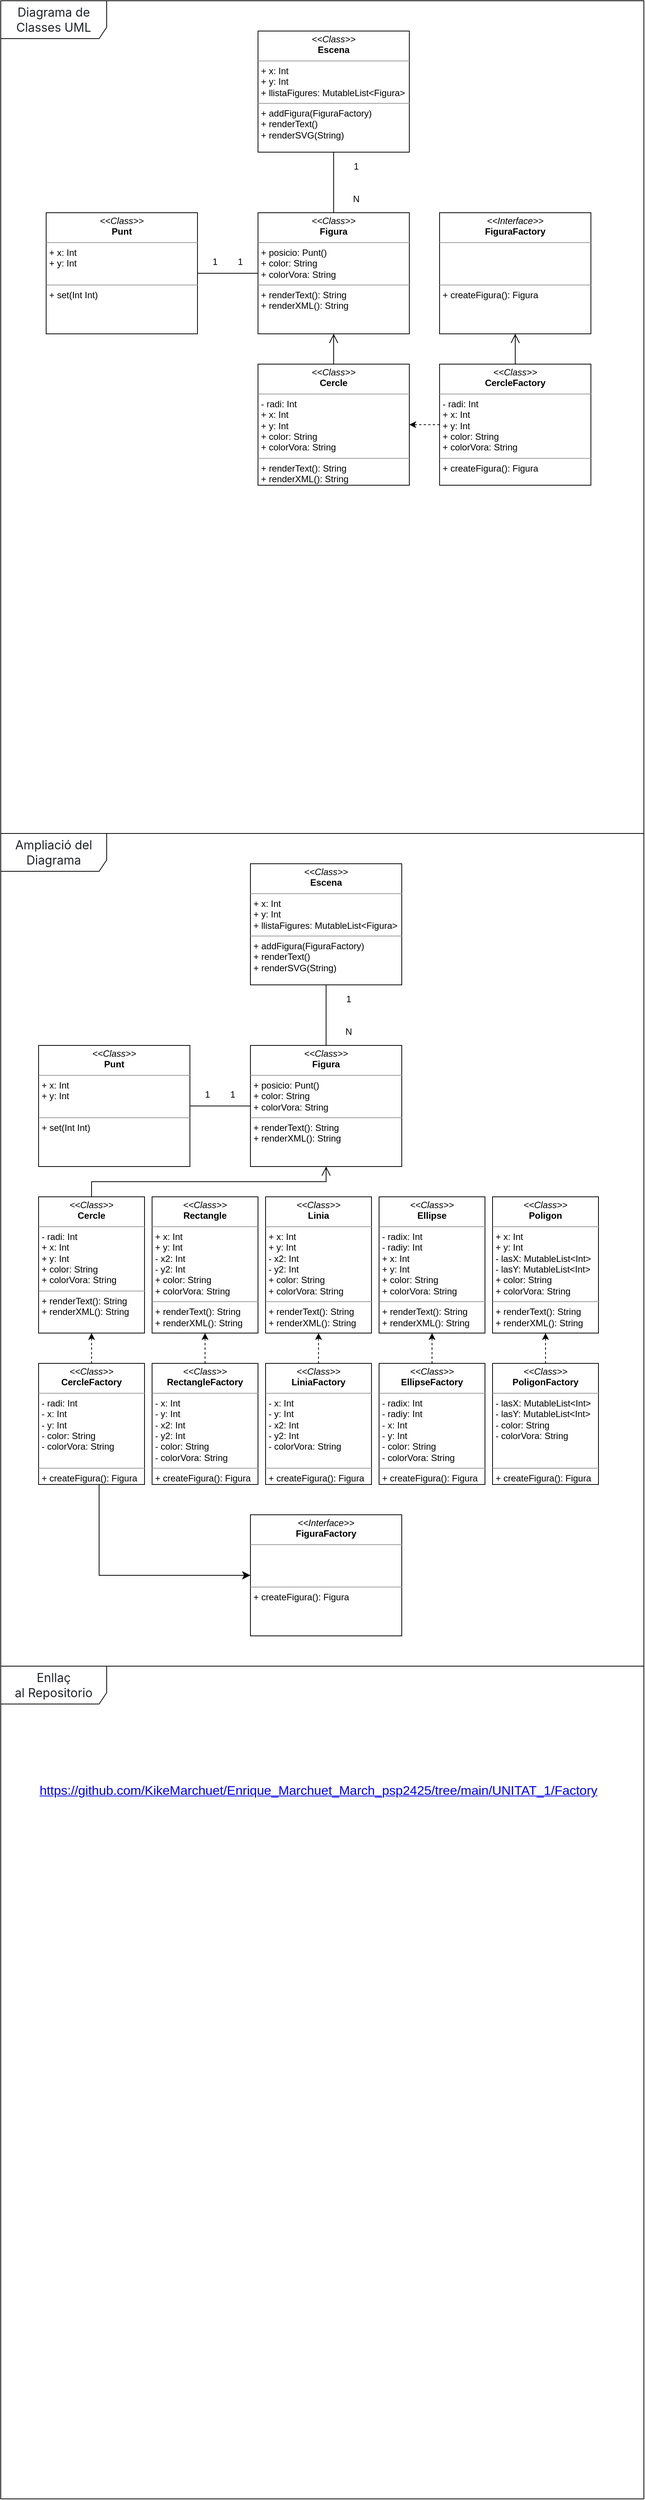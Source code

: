 <mxfile version="24.7.17">
  <diagram name="Page-1" id="c4acf3e9-155e-7222-9cf6-157b1a14988f">
    <mxGraphModel dx="909" dy="616" grid="1" gridSize="10" guides="0" tooltips="1" connect="1" arrows="1" fold="1" page="1" pageScale="1" pageWidth="850" pageHeight="1100" background="none" math="0" shadow="0">
      <root>
        <mxCell id="0" />
        <mxCell id="1" parent="0" />
        <mxCell id="17acba5748e5396b-1" value="&lt;span style=&quot;font-size: 16px; box-sizing: border-box; caret-color: rgb(33, 37, 41); color: rgb(33, 37, 41); font-family: -apple-system, BlinkMacSystemFont, &amp;quot;Segoe UI&amp;quot;, Roboto, &amp;quot;Helvetica Neue&amp;quot;, Arial, &amp;quot;Noto Sans&amp;quot;, &amp;quot;Liberation Sans&amp;quot;, sans-serif, &amp;quot;Apple Color Emoji&amp;quot;, &amp;quot;Segoe UI Emoji&amp;quot;, &amp;quot;Segoe UI Symbol&amp;quot;, &amp;quot;Noto Color Emoji&amp;quot;; text-align: left;&quot; id=&quot;yui_3_18_1_1_1728143311629_353&quot;&gt;Diagrama de Classes UML&lt;/span&gt;" style="shape=umlFrame;whiteSpace=wrap;html=1;rounded=0;shadow=0;comic=0;labelBackgroundColor=none;strokeWidth=1;fontFamily=Verdana;fontSize=10;align=center;width=140;height=50;" parent="1" vertex="1">
          <mxGeometry width="850" height="1100" as="geometry" />
        </mxCell>
        <mxCell id="5d2195bd80daf111-12" value="&lt;p style=&quot;margin:0px;margin-top:4px;text-align:center;&quot;&gt;&lt;i&gt;&amp;lt;&amp;lt;Class&amp;gt;&amp;gt;&lt;/i&gt;&lt;br&gt;&lt;b&gt;CercleFactory&lt;/b&gt;&lt;/p&gt;&lt;hr size=&quot;1&quot;&gt;&lt;p style=&quot;margin:0px;margin-left:4px;&quot;&gt;- radi: Int&lt;br&gt;+ x: Int&lt;/p&gt;&lt;p style=&quot;margin:0px;margin-left:4px;&quot;&gt;+ y: Int&lt;/p&gt;&lt;p style=&quot;margin:0px;margin-left:4px;&quot;&gt;+ color: String&lt;/p&gt;&lt;p style=&quot;margin:0px;margin-left:4px;&quot;&gt;+ colorVora: String&lt;/p&gt;&lt;hr size=&quot;1&quot;&gt;&lt;p style=&quot;margin:0px;margin-left:4px;&quot;&gt;+ createFigura(): Figura&lt;br&gt;&lt;br&gt;&lt;/p&gt;" style="verticalAlign=top;align=left;overflow=fill;fontSize=12;fontFamily=Helvetica;html=1;rounded=0;shadow=0;comic=0;labelBackgroundColor=none;strokeWidth=1" parent="1" vertex="1">
          <mxGeometry x="580" y="480" width="200" height="160" as="geometry" />
        </mxCell>
        <mxCell id="5d2195bd80daf111-20" value="&lt;p style=&quot;margin:0px;margin-top:4px;text-align:center;&quot;&gt;&lt;i&gt;&amp;lt;&amp;lt;Interface&amp;gt;&amp;gt;&lt;/i&gt;&lt;br&gt;&lt;b&gt;FiguraFactory&lt;/b&gt;&lt;/p&gt;&lt;hr size=&quot;1&quot;&gt;&lt;p style=&quot;margin:0px;margin-left:4px;&quot;&gt;&lt;br&gt;&lt;/p&gt;&lt;p style=&quot;margin:0px;margin-left:4px;&quot;&gt;&lt;br&gt;&lt;/p&gt;&lt;p style=&quot;margin:0px;margin-left:4px;&quot;&gt;&lt;br&gt;&lt;/p&gt;&lt;hr size=&quot;1&quot;&gt;&lt;p style=&quot;margin:0px;margin-left:4px;&quot;&gt;+ createFigura(): Figura&lt;br&gt;&lt;/p&gt;" style="verticalAlign=top;align=left;overflow=fill;fontSize=12;fontFamily=Helvetica;html=1;rounded=0;shadow=0;comic=0;labelBackgroundColor=none;strokeWidth=1" parent="1" vertex="1">
          <mxGeometry x="580" y="280" width="200" height="160" as="geometry" />
        </mxCell>
        <mxCell id="bLPB9Oaj4z80NYOB8CVM-1" value="&lt;p style=&quot;margin:0px;margin-top:4px;text-align:center;&quot;&gt;&lt;i&gt;&amp;lt;&amp;lt;Class&amp;gt;&amp;gt;&lt;/i&gt;&lt;br&gt;&lt;b&gt;Cercle&lt;/b&gt;&lt;/p&gt;&lt;hr size=&quot;1&quot;&gt;&lt;p style=&quot;margin:0px;margin-left:4px;&quot;&gt;- radi: Int&lt;br&gt;+ x: Int&lt;/p&gt;&lt;p style=&quot;margin:0px;margin-left:4px;&quot;&gt;+ y: Int&lt;/p&gt;&lt;p style=&quot;margin:0px;margin-left:4px;&quot;&gt;+ color: String&lt;/p&gt;&lt;p style=&quot;margin:0px;margin-left:4px;&quot;&gt;+ colorVora: String&lt;/p&gt;&lt;hr size=&quot;1&quot;&gt;&lt;p style=&quot;margin:0px;margin-left:4px;&quot;&gt;+ renderText(): String&lt;/p&gt;&lt;p style=&quot;margin:0px;margin-left:4px;&quot;&gt;+ renderXML(): String&lt;br&gt;&lt;br&gt;&lt;/p&gt;" style="verticalAlign=top;align=left;overflow=fill;fontSize=12;fontFamily=Helvetica;html=1;rounded=0;shadow=0;comic=0;labelBackgroundColor=none;strokeWidth=1" parent="1" vertex="1">
          <mxGeometry x="340" y="480" width="200" height="160" as="geometry" />
        </mxCell>
        <mxCell id="bLPB9Oaj4z80NYOB8CVM-2" value="&lt;p style=&quot;margin:0px;margin-top:4px;text-align:center;&quot;&gt;&lt;i&gt;&amp;lt;&amp;lt;Class&amp;gt;&amp;gt;&lt;/i&gt;&lt;br&gt;&lt;b&gt;Figura&lt;/b&gt;&lt;/p&gt;&lt;hr size=&quot;1&quot;&gt;&lt;p style=&quot;margin: 0px 0px 0px 4px;&quot;&gt;+ posicio: Punt()&lt;br&gt;&lt;/p&gt;&lt;p style=&quot;margin: 0px 0px 0px 4px;&quot;&gt;+ color: String&lt;/p&gt;&lt;p style=&quot;margin: 0px 0px 0px 4px;&quot;&gt;+ colorVora: String&lt;/p&gt;&lt;hr size=&quot;1&quot;&gt;&lt;p style=&quot;margin:0px;margin-left:4px;&quot;&gt;+ renderText(): String&lt;br&gt;&lt;/p&gt;&lt;p style=&quot;margin:0px;margin-left:4px;&quot;&gt;+ renderXML(): String&lt;/p&gt;" style="verticalAlign=top;align=left;overflow=fill;fontSize=12;fontFamily=Helvetica;html=1;rounded=0;shadow=0;comic=0;labelBackgroundColor=none;strokeWidth=1" parent="1" vertex="1">
          <mxGeometry x="340" y="280" width="200" height="160" as="geometry" />
        </mxCell>
        <mxCell id="bLPB9Oaj4z80NYOB8CVM-5" value="" style="edgeStyle=orthogonalEdgeStyle;rounded=0;html=1;labelBackgroundColor=none;startFill=0;endArrow=open;endFill=0;endSize=10;fontFamily=Verdana;fontSize=10;entryX=0.5;entryY=1;entryDx=0;entryDy=0;exitX=0.5;exitY=0;exitDx=0;exitDy=0;" parent="1" source="bLPB9Oaj4z80NYOB8CVM-1" target="bLPB9Oaj4z80NYOB8CVM-2" edge="1">
          <mxGeometry width="50" height="50" relative="1" as="geometry">
            <mxPoint x="240" y="240" as="sourcePoint" />
            <mxPoint x="290" y="190" as="targetPoint" />
          </mxGeometry>
        </mxCell>
        <mxCell id="bLPB9Oaj4z80NYOB8CVM-8" value="&lt;p style=&quot;margin:0px;margin-top:4px;text-align:center;&quot;&gt;&lt;i&gt;&amp;lt;&amp;lt;Class&amp;gt;&amp;gt;&lt;/i&gt;&lt;br&gt;&lt;b&gt;Escena&lt;/b&gt;&lt;/p&gt;&lt;hr size=&quot;1&quot;&gt;&lt;p style=&quot;margin: 0px 0px 0px 4px;&quot;&gt;+ x: Int&lt;br&gt;&lt;/p&gt;&lt;p style=&quot;margin: 0px 0px 0px 4px;&quot;&gt;+ y: Int&lt;/p&gt;&lt;p style=&quot;margin: 0px 0px 0px 4px;&quot;&gt;+ llistaFigures: MutableList&amp;lt;Figura&amp;gt;&lt;/p&gt;&lt;hr size=&quot;1&quot;&gt;&lt;p style=&quot;margin:0px;margin-left:4px;&quot;&gt;+ addFigura(FiguraFactory)&lt;br&gt;&lt;/p&gt;&lt;p style=&quot;margin:0px;margin-left:4px;&quot;&gt;+ renderText()&lt;/p&gt;&lt;p style=&quot;margin:0px;margin-left:4px;&quot;&gt;+ renderSVG(String)&lt;/p&gt;" style="verticalAlign=top;align=left;overflow=fill;fontSize=12;fontFamily=Helvetica;html=1;rounded=0;shadow=0;comic=0;labelBackgroundColor=none;strokeWidth=1" parent="1" vertex="1">
          <mxGeometry x="340" y="40" width="200" height="160" as="geometry" />
        </mxCell>
        <mxCell id="bLPB9Oaj4z80NYOB8CVM-9" value="" style="edgeStyle=orthogonalEdgeStyle;rounded=0;html=1;labelBackgroundColor=none;startFill=0;endArrow=open;endFill=0;endSize=10;fontFamily=Verdana;fontSize=10;entryX=0.5;entryY=1;entryDx=0;entryDy=0;exitX=0.5;exitY=0;exitDx=0;exitDy=0;" parent="1" source="5d2195bd80daf111-12" target="5d2195bd80daf111-20" edge="1">
          <mxGeometry width="50" height="50" relative="1" as="geometry">
            <mxPoint x="450" y="450" as="sourcePoint" />
            <mxPoint x="450" y="490" as="targetPoint" />
          </mxGeometry>
        </mxCell>
        <mxCell id="bLPB9Oaj4z80NYOB8CVM-10" value="&lt;p style=&quot;margin:0px;margin-top:4px;text-align:center;&quot;&gt;&lt;i&gt;&amp;lt;&amp;lt;Class&amp;gt;&amp;gt;&lt;/i&gt;&lt;br&gt;&lt;b&gt;Punt&lt;/b&gt;&lt;/p&gt;&lt;hr size=&quot;1&quot;&gt;&lt;p style=&quot;margin: 0px 0px 0px 4px;&quot;&gt;+ x: Int&lt;br&gt;&lt;/p&gt;&lt;p style=&quot;margin: 0px 0px 0px 4px;&quot;&gt;+ y: Int&lt;/p&gt;&lt;p style=&quot;margin: 0px 0px 0px 4px;&quot;&gt;&lt;br&gt;&lt;/p&gt;&lt;hr size=&quot;1&quot;&gt;&lt;p style=&quot;margin:0px;margin-left:4px;&quot;&gt;+ set(Int Int)&lt;br&gt;&lt;/p&gt;" style="verticalAlign=top;align=left;overflow=fill;fontSize=12;fontFamily=Helvetica;html=1;rounded=0;shadow=0;comic=0;labelBackgroundColor=none;strokeWidth=1" parent="1" vertex="1">
          <mxGeometry x="60" y="280" width="200" height="160" as="geometry" />
        </mxCell>
        <mxCell id="bLPB9Oaj4z80NYOB8CVM-13" value="" style="endArrow=none;html=1;rounded=0;entryX=0.5;entryY=0;entryDx=0;entryDy=0;exitX=0.5;exitY=1;exitDx=0;exitDy=0;" parent="1" source="bLPB9Oaj4z80NYOB8CVM-8" target="bLPB9Oaj4z80NYOB8CVM-2" edge="1">
          <mxGeometry width="50" height="50" relative="1" as="geometry">
            <mxPoint x="410" y="710" as="sourcePoint" />
            <mxPoint x="460" y="660" as="targetPoint" />
          </mxGeometry>
        </mxCell>
        <mxCell id="bLPB9Oaj4z80NYOB8CVM-14" value="" style="endArrow=none;html=1;rounded=0;entryX=0;entryY=0.5;entryDx=0;entryDy=0;exitX=1;exitY=0.5;exitDx=0;exitDy=0;" parent="1" source="bLPB9Oaj4z80NYOB8CVM-10" target="bLPB9Oaj4z80NYOB8CVM-2" edge="1">
          <mxGeometry width="50" height="50" relative="1" as="geometry">
            <mxPoint x="310" y="250" as="sourcePoint" />
            <mxPoint x="350" y="330" as="targetPoint" />
          </mxGeometry>
        </mxCell>
        <mxCell id="bLPB9Oaj4z80NYOB8CVM-15" value="" style="endArrow=classic;html=1;rounded=0;entryX=1;entryY=0.5;entryDx=0;entryDy=0;exitX=0;exitY=0.5;exitDx=0;exitDy=0;dashed=1;" parent="1" source="5d2195bd80daf111-12" target="bLPB9Oaj4z80NYOB8CVM-1" edge="1">
          <mxGeometry width="50" height="50" relative="1" as="geometry">
            <mxPoint x="510" y="580" as="sourcePoint" />
            <mxPoint x="560" y="530" as="targetPoint" />
          </mxGeometry>
        </mxCell>
        <mxCell id="bLPB9Oaj4z80NYOB8CVM-16" value="1 &amp;nbsp; &amp;nbsp; &amp;nbsp; &amp;nbsp;1" style="text;html=1;align=center;verticalAlign=middle;whiteSpace=wrap;rounded=0;" parent="1" vertex="1">
          <mxGeometry x="270" y="330" width="60" height="30" as="geometry" />
        </mxCell>
        <mxCell id="bLPB9Oaj4z80NYOB8CVM-17" value="1&lt;div&gt;&lt;br&gt;&lt;/div&gt;&lt;div&gt;&lt;br&gt;&lt;/div&gt;&lt;div&gt;N&lt;/div&gt;" style="text;html=1;align=center;verticalAlign=middle;whiteSpace=wrap;rounded=0;" parent="1" vertex="1">
          <mxGeometry x="440" y="225" width="60" height="30" as="geometry" />
        </mxCell>
        <mxCell id="bLPB9Oaj4z80NYOB8CVM-18" value="&lt;span style=&quot;caret-color: rgb(33, 37, 41); color: rgb(33, 37, 41); font-family: -apple-system, BlinkMacSystemFont, &amp;quot;Segoe UI&amp;quot;, Roboto, &amp;quot;Helvetica Neue&amp;quot;, Arial, &amp;quot;Noto Sans&amp;quot;, &amp;quot;Liberation Sans&amp;quot;, sans-serif, &amp;quot;Apple Color Emoji&amp;quot;, &amp;quot;Segoe UI Emoji&amp;quot;, &amp;quot;Segoe UI Symbol&amp;quot;, &amp;quot;Noto Color Emoji&amp;quot;; font-size: 16px; text-align: left;&quot;&gt;Ampliació del Diagrama&lt;/span&gt;" style="shape=umlFrame;whiteSpace=wrap;html=1;rounded=0;shadow=0;comic=0;labelBackgroundColor=none;strokeWidth=1;fontFamily=Verdana;fontSize=10;align=center;width=140;height=50;" parent="1" vertex="1">
          <mxGeometry y="1100" width="850" height="1100" as="geometry" />
        </mxCell>
        <mxCell id="bLPB9Oaj4z80NYOB8CVM-32" value="&lt;p style=&quot;margin:0px;margin-top:4px;text-align:center;&quot;&gt;&lt;i&gt;&amp;lt;&amp;lt;Class&amp;gt;&amp;gt;&lt;/i&gt;&lt;br&gt;&lt;b&gt;CercleFactory&lt;/b&gt;&lt;/p&gt;&lt;hr size=&quot;1&quot;&gt;&lt;p style=&quot;margin:0px;margin-left:4px;&quot;&gt;- radi: Int&lt;br&gt;- x: Int&lt;/p&gt;&lt;p style=&quot;margin:0px;margin-left:4px;&quot;&gt;- y: Int&lt;/p&gt;&lt;p style=&quot;margin:0px;margin-left:4px;&quot;&gt;- color: String&lt;/p&gt;&lt;p style=&quot;margin:0px;margin-left:4px;&quot;&gt;- colorVora: String&lt;/p&gt;&lt;p style=&quot;margin:0px;margin-left:4px;&quot;&gt;&lt;br&gt;&lt;/p&gt;&lt;hr size=&quot;1&quot;&gt;&lt;p style=&quot;margin:0px;margin-left:4px;&quot;&gt;+ createFigura(): Figura&lt;br&gt;&lt;br&gt;&lt;/p&gt;" style="verticalAlign=top;align=left;overflow=fill;fontSize=12;fontFamily=Helvetica;html=1;rounded=0;shadow=0;comic=0;labelBackgroundColor=none;strokeWidth=1" parent="1" vertex="1">
          <mxGeometry x="50" y="1800" width="140" height="160" as="geometry" />
        </mxCell>
        <mxCell id="bLPB9Oaj4z80NYOB8CVM-33" value="&lt;p style=&quot;margin:0px;margin-top:4px;text-align:center;&quot;&gt;&lt;i&gt;&amp;lt;&amp;lt;Interface&amp;gt;&amp;gt;&lt;/i&gt;&lt;br&gt;&lt;b&gt;FiguraFactory&lt;/b&gt;&lt;/p&gt;&lt;hr size=&quot;1&quot;&gt;&lt;p style=&quot;margin:0px;margin-left:4px;&quot;&gt;&lt;br&gt;&lt;/p&gt;&lt;p style=&quot;margin:0px;margin-left:4px;&quot;&gt;&lt;br&gt;&lt;/p&gt;&lt;p style=&quot;margin:0px;margin-left:4px;&quot;&gt;&lt;br&gt;&lt;/p&gt;&lt;hr size=&quot;1&quot;&gt;&lt;p style=&quot;margin:0px;margin-left:4px;&quot;&gt;+ createFigura(): Figura&lt;br&gt;&lt;/p&gt;" style="verticalAlign=top;align=left;overflow=fill;fontSize=12;fontFamily=Helvetica;html=1;rounded=0;shadow=0;comic=0;labelBackgroundColor=none;strokeWidth=1" parent="1" vertex="1">
          <mxGeometry x="330" y="2000" width="200" height="160" as="geometry" />
        </mxCell>
        <mxCell id="bLPB9Oaj4z80NYOB8CVM-34" value="&lt;p style=&quot;margin:0px;margin-top:4px;text-align:center;&quot;&gt;&lt;i&gt;&amp;lt;&amp;lt;Class&amp;gt;&amp;gt;&lt;/i&gt;&lt;br&gt;&lt;b&gt;Cercle&lt;/b&gt;&lt;/p&gt;&lt;hr size=&quot;1&quot;&gt;&lt;p style=&quot;margin:0px;margin-left:4px;&quot;&gt;- radi: Int&lt;br&gt;+ x: Int&lt;/p&gt;&lt;p style=&quot;margin:0px;margin-left:4px;&quot;&gt;+ y: Int&lt;/p&gt;&lt;p style=&quot;margin:0px;margin-left:4px;&quot;&gt;+ color: String&lt;/p&gt;&lt;p style=&quot;margin:0px;margin-left:4px;&quot;&gt;+ colorVora: String&lt;/p&gt;&lt;hr size=&quot;1&quot;&gt;&lt;p style=&quot;margin:0px;margin-left:4px;&quot;&gt;+ renderText(): String&lt;/p&gt;&lt;p style=&quot;margin:0px;margin-left:4px;&quot;&gt;+ renderXML(): String&lt;br&gt;&lt;br&gt;&lt;/p&gt;" style="verticalAlign=top;align=left;overflow=fill;fontSize=12;fontFamily=Helvetica;html=1;rounded=0;shadow=0;comic=0;labelBackgroundColor=none;strokeWidth=1" parent="1" vertex="1">
          <mxGeometry x="50" y="1580" width="140" height="180" as="geometry" />
        </mxCell>
        <mxCell id="bLPB9Oaj4z80NYOB8CVM-35" value="&lt;p style=&quot;margin:0px;margin-top:4px;text-align:center;&quot;&gt;&lt;i&gt;&amp;lt;&amp;lt;Class&amp;gt;&amp;gt;&lt;/i&gt;&lt;br&gt;&lt;b&gt;Figura&lt;/b&gt;&lt;/p&gt;&lt;hr size=&quot;1&quot;&gt;&lt;p style=&quot;margin: 0px 0px 0px 4px;&quot;&gt;+ posicio: Punt()&lt;br&gt;&lt;/p&gt;&lt;p style=&quot;margin: 0px 0px 0px 4px;&quot;&gt;+ color: String&lt;/p&gt;&lt;p style=&quot;margin: 0px 0px 0px 4px;&quot;&gt;+ colorVora: String&lt;/p&gt;&lt;hr size=&quot;1&quot;&gt;&lt;p style=&quot;margin:0px;margin-left:4px;&quot;&gt;+ renderText(): String&lt;br&gt;&lt;/p&gt;&lt;p style=&quot;margin:0px;margin-left:4px;&quot;&gt;+ renderXML(): String&lt;/p&gt;" style="verticalAlign=top;align=left;overflow=fill;fontSize=12;fontFamily=Helvetica;html=1;rounded=0;shadow=0;comic=0;labelBackgroundColor=none;strokeWidth=1" parent="1" vertex="1">
          <mxGeometry x="330" y="1380" width="200" height="160" as="geometry" />
        </mxCell>
        <mxCell id="bLPB9Oaj4z80NYOB8CVM-36" value="" style="edgeStyle=orthogonalEdgeStyle;rounded=0;html=1;labelBackgroundColor=none;startFill=0;endArrow=open;endFill=0;endSize=10;fontFamily=Verdana;fontSize=10;entryX=0.5;entryY=1;entryDx=0;entryDy=0;exitX=0.5;exitY=0;exitDx=0;exitDy=0;" parent="1" source="bLPB9Oaj4z80NYOB8CVM-34" target="bLPB9Oaj4z80NYOB8CVM-35" edge="1">
          <mxGeometry width="50" height="50" relative="1" as="geometry">
            <mxPoint x="230" y="1340" as="sourcePoint" />
            <mxPoint x="280" y="1290" as="targetPoint" />
          </mxGeometry>
        </mxCell>
        <mxCell id="bLPB9Oaj4z80NYOB8CVM-37" value="&lt;p style=&quot;margin:0px;margin-top:4px;text-align:center;&quot;&gt;&lt;i&gt;&amp;lt;&amp;lt;Class&amp;gt;&amp;gt;&lt;/i&gt;&lt;br&gt;&lt;b&gt;Escena&lt;/b&gt;&lt;/p&gt;&lt;hr size=&quot;1&quot;&gt;&lt;p style=&quot;margin: 0px 0px 0px 4px;&quot;&gt;+ x: Int&lt;br&gt;&lt;/p&gt;&lt;p style=&quot;margin: 0px 0px 0px 4px;&quot;&gt;+ y: Int&lt;/p&gt;&lt;p style=&quot;margin: 0px 0px 0px 4px;&quot;&gt;+ llistaFigures: MutableList&amp;lt;Figura&amp;gt;&lt;/p&gt;&lt;hr size=&quot;1&quot;&gt;&lt;p style=&quot;margin:0px;margin-left:4px;&quot;&gt;+ addFigura(FiguraFactory)&lt;br&gt;&lt;/p&gt;&lt;p style=&quot;margin:0px;margin-left:4px;&quot;&gt;+ renderText()&lt;/p&gt;&lt;p style=&quot;margin:0px;margin-left:4px;&quot;&gt;+ renderSVG(String)&lt;/p&gt;" style="verticalAlign=top;align=left;overflow=fill;fontSize=12;fontFamily=Helvetica;html=1;rounded=0;shadow=0;comic=0;labelBackgroundColor=none;strokeWidth=1" parent="1" vertex="1">
          <mxGeometry x="330" y="1140" width="200" height="160" as="geometry" />
        </mxCell>
        <mxCell id="bLPB9Oaj4z80NYOB8CVM-39" value="&lt;p style=&quot;margin:0px;margin-top:4px;text-align:center;&quot;&gt;&lt;i&gt;&amp;lt;&amp;lt;Class&amp;gt;&amp;gt;&lt;/i&gt;&lt;br&gt;&lt;b&gt;Punt&lt;/b&gt;&lt;/p&gt;&lt;hr size=&quot;1&quot;&gt;&lt;p style=&quot;margin: 0px 0px 0px 4px;&quot;&gt;+ x: Int&lt;br&gt;&lt;/p&gt;&lt;p style=&quot;margin: 0px 0px 0px 4px;&quot;&gt;+ y: Int&lt;/p&gt;&lt;p style=&quot;margin: 0px 0px 0px 4px;&quot;&gt;&lt;br&gt;&lt;/p&gt;&lt;hr size=&quot;1&quot;&gt;&lt;p style=&quot;margin:0px;margin-left:4px;&quot;&gt;+ set(Int Int)&lt;br&gt;&lt;/p&gt;" style="verticalAlign=top;align=left;overflow=fill;fontSize=12;fontFamily=Helvetica;html=1;rounded=0;shadow=0;comic=0;labelBackgroundColor=none;strokeWidth=1" parent="1" vertex="1">
          <mxGeometry x="50" y="1380" width="200" height="160" as="geometry" />
        </mxCell>
        <mxCell id="bLPB9Oaj4z80NYOB8CVM-40" value="" style="endArrow=none;html=1;rounded=0;entryX=0.5;entryY=0;entryDx=0;entryDy=0;exitX=0.5;exitY=1;exitDx=0;exitDy=0;" parent="1" source="bLPB9Oaj4z80NYOB8CVM-37" target="bLPB9Oaj4z80NYOB8CVM-35" edge="1">
          <mxGeometry width="50" height="50" relative="1" as="geometry">
            <mxPoint x="400" y="1810" as="sourcePoint" />
            <mxPoint x="450" y="1760" as="targetPoint" />
          </mxGeometry>
        </mxCell>
        <mxCell id="bLPB9Oaj4z80NYOB8CVM-41" value="" style="endArrow=none;html=1;rounded=0;entryX=0;entryY=0.5;entryDx=0;entryDy=0;exitX=1;exitY=0.5;exitDx=0;exitDy=0;" parent="1" source="bLPB9Oaj4z80NYOB8CVM-39" target="bLPB9Oaj4z80NYOB8CVM-35" edge="1">
          <mxGeometry width="50" height="50" relative="1" as="geometry">
            <mxPoint x="300" y="1350" as="sourcePoint" />
            <mxPoint x="340" y="1430" as="targetPoint" />
          </mxGeometry>
        </mxCell>
        <mxCell id="bLPB9Oaj4z80NYOB8CVM-42" value="" style="endArrow=classic;html=1;rounded=0;entryX=0.5;entryY=1;entryDx=0;entryDy=0;exitX=0.5;exitY=0;exitDx=0;exitDy=0;dashed=1;" parent="1" source="bLPB9Oaj4z80NYOB8CVM-32" target="bLPB9Oaj4z80NYOB8CVM-34" edge="1">
          <mxGeometry width="50" height="50" relative="1" as="geometry">
            <mxPoint x="500" y="1680" as="sourcePoint" />
            <mxPoint x="550" y="1630" as="targetPoint" />
          </mxGeometry>
        </mxCell>
        <mxCell id="bLPB9Oaj4z80NYOB8CVM-43" value="1 &amp;nbsp; &amp;nbsp; &amp;nbsp; &amp;nbsp;1" style="text;html=1;align=center;verticalAlign=middle;whiteSpace=wrap;rounded=0;" parent="1" vertex="1">
          <mxGeometry x="260" y="1430" width="60" height="30" as="geometry" />
        </mxCell>
        <mxCell id="bLPB9Oaj4z80NYOB8CVM-44" value="1&lt;div&gt;&lt;br&gt;&lt;/div&gt;&lt;div&gt;&lt;br&gt;&lt;/div&gt;&lt;div&gt;N&lt;/div&gt;" style="text;html=1;align=center;verticalAlign=middle;whiteSpace=wrap;rounded=0;" parent="1" vertex="1">
          <mxGeometry x="430" y="1325" width="60" height="30" as="geometry" />
        </mxCell>
        <mxCell id="bLPB9Oaj4z80NYOB8CVM-47" value="&lt;p style=&quot;margin:0px;margin-top:4px;text-align:center;&quot;&gt;&lt;i&gt;&amp;lt;&amp;lt;Class&amp;gt;&amp;gt;&lt;/i&gt;&lt;br&gt;&lt;b&gt;Rectangle&lt;/b&gt;&lt;/p&gt;&lt;hr size=&quot;1&quot;&gt;&lt;p style=&quot;margin:0px;margin-left:4px;&quot;&gt;+ x: Int&lt;/p&gt;&lt;p style=&quot;margin:0px;margin-left:4px;&quot;&gt;+ y: Int&lt;/p&gt;&lt;p style=&quot;margin:0px;margin-left:4px;&quot;&gt;- x2: Int&lt;/p&gt;&lt;p style=&quot;margin:0px;margin-left:4px;&quot;&gt;- y2: Int&lt;/p&gt;&lt;p style=&quot;margin:0px;margin-left:4px;&quot;&gt;+ color: String&lt;/p&gt;&lt;p style=&quot;margin:0px;margin-left:4px;&quot;&gt;+ colorVora: String&lt;/p&gt;&lt;hr size=&quot;1&quot;&gt;&lt;p style=&quot;margin:0px;margin-left:4px;&quot;&gt;+ renderText(): String&lt;/p&gt;&lt;p style=&quot;margin:0px;margin-left:4px;&quot;&gt;+ renderXML(): String&lt;br&gt;&lt;br&gt;&lt;/p&gt;" style="verticalAlign=top;align=left;overflow=fill;fontSize=12;fontFamily=Helvetica;html=1;rounded=0;shadow=0;comic=0;labelBackgroundColor=none;strokeWidth=1" parent="1" vertex="1">
          <mxGeometry x="200" y="1580" width="140" height="180" as="geometry" />
        </mxCell>
        <mxCell id="bLPB9Oaj4z80NYOB8CVM-48" value="&lt;p style=&quot;margin:0px;margin-top:4px;text-align:center;&quot;&gt;&lt;i&gt;&amp;lt;&amp;lt;Class&amp;gt;&amp;gt;&lt;/i&gt;&lt;br&gt;&lt;b&gt;Linia&lt;/b&gt;&lt;/p&gt;&lt;hr size=&quot;1&quot;&gt;&lt;p style=&quot;margin:0px;margin-left:4px;&quot;&gt;+ x: Int&lt;/p&gt;&lt;p style=&quot;margin:0px;margin-left:4px;&quot;&gt;+ y: Int&lt;/p&gt;&lt;p style=&quot;margin:0px;margin-left:4px;&quot;&gt;- x2: Int&lt;/p&gt;&lt;p style=&quot;margin:0px;margin-left:4px;&quot;&gt;- y2: Int&lt;/p&gt;&lt;p style=&quot;margin:0px;margin-left:4px;&quot;&gt;+ color: String&lt;/p&gt;&lt;p style=&quot;margin:0px;margin-left:4px;&quot;&gt;+ colorVora: String&lt;/p&gt;&lt;hr size=&quot;1&quot;&gt;&lt;p style=&quot;margin:0px;margin-left:4px;&quot;&gt;+ renderText(): String&lt;/p&gt;&lt;p style=&quot;margin:0px;margin-left:4px;&quot;&gt;+ renderXML(): String&lt;br&gt;&lt;br&gt;&lt;/p&gt;" style="verticalAlign=top;align=left;overflow=fill;fontSize=12;fontFamily=Helvetica;html=1;rounded=0;shadow=0;comic=0;labelBackgroundColor=none;strokeWidth=1" parent="1" vertex="1">
          <mxGeometry x="350" y="1580" width="140" height="180" as="geometry" />
        </mxCell>
        <mxCell id="bLPB9Oaj4z80NYOB8CVM-49" value="&lt;p style=&quot;margin:0px;margin-top:4px;text-align:center;&quot;&gt;&lt;i&gt;&amp;lt;&amp;lt;Class&amp;gt;&amp;gt;&lt;/i&gt;&lt;br&gt;&lt;b&gt;Ellipse&lt;/b&gt;&lt;/p&gt;&lt;hr size=&quot;1&quot;&gt;&lt;p style=&quot;margin:0px;margin-left:4px;&quot;&gt;- radix: Int&lt;/p&gt;&lt;p style=&quot;margin:0px;margin-left:4px;&quot;&gt;- radiy: Int&lt;br&gt;+ x: Int&lt;/p&gt;&lt;p style=&quot;margin:0px;margin-left:4px;&quot;&gt;+ y: Int&lt;/p&gt;&lt;p style=&quot;margin:0px;margin-left:4px;&quot;&gt;+ color: String&lt;/p&gt;&lt;p style=&quot;margin:0px;margin-left:4px;&quot;&gt;+ colorVora: String&lt;/p&gt;&lt;hr size=&quot;1&quot;&gt;&lt;p style=&quot;margin:0px;margin-left:4px;&quot;&gt;+ renderText(): String&lt;/p&gt;&lt;p style=&quot;margin:0px;margin-left:4px;&quot;&gt;+ renderXML(): String&lt;br&gt;&lt;br&gt;&lt;/p&gt;" style="verticalAlign=top;align=left;overflow=fill;fontSize=12;fontFamily=Helvetica;html=1;rounded=0;shadow=0;comic=0;labelBackgroundColor=none;strokeWidth=1" parent="1" vertex="1">
          <mxGeometry x="500" y="1580" width="140" height="180" as="geometry" />
        </mxCell>
        <mxCell id="bLPB9Oaj4z80NYOB8CVM-51" value="&lt;p style=&quot;margin:0px;margin-top:4px;text-align:center;&quot;&gt;&lt;i&gt;&amp;lt;&amp;lt;Class&amp;gt;&amp;gt;&lt;/i&gt;&lt;br&gt;&lt;b&gt;RectangleFactory&lt;/b&gt;&lt;/p&gt;&lt;hr size=&quot;1&quot;&gt;&lt;p style=&quot;margin:0px;margin-left:4px;&quot;&gt;- x: Int&lt;/p&gt;&lt;p style=&quot;margin:0px;margin-left:4px;&quot;&gt;- y: Int&lt;/p&gt;&lt;p style=&quot;margin:0px;margin-left:4px;&quot;&gt;- x2: Int&lt;/p&gt;&lt;p style=&quot;margin:0px;margin-left:4px;&quot;&gt;- y2: Int&lt;/p&gt;&lt;p style=&quot;margin:0px;margin-left:4px;&quot;&gt;- color: String&lt;/p&gt;&lt;p style=&quot;margin:0px;margin-left:4px;&quot;&gt;- colorVora: String&lt;/p&gt;&lt;hr size=&quot;1&quot;&gt;&lt;p style=&quot;margin:0px;margin-left:4px;&quot;&gt;+ createFigura(): Figura&lt;br&gt;&lt;br&gt;&lt;/p&gt;" style="verticalAlign=top;align=left;overflow=fill;fontSize=12;fontFamily=Helvetica;html=1;rounded=0;shadow=0;comic=0;labelBackgroundColor=none;strokeWidth=1" parent="1" vertex="1">
          <mxGeometry x="200" y="1800" width="140" height="160" as="geometry" />
        </mxCell>
        <mxCell id="bLPB9Oaj4z80NYOB8CVM-52" value="" style="endArrow=classic;html=1;rounded=0;entryX=0.5;entryY=1;entryDx=0;entryDy=0;exitX=0.5;exitY=0;exitDx=0;exitDy=0;dashed=1;" parent="1" source="bLPB9Oaj4z80NYOB8CVM-51" target="bLPB9Oaj4z80NYOB8CVM-47" edge="1">
          <mxGeometry width="50" height="50" relative="1" as="geometry">
            <mxPoint x="700" y="1680" as="sourcePoint" />
            <mxPoint x="330" y="1740" as="targetPoint" />
          </mxGeometry>
        </mxCell>
        <mxCell id="bLPB9Oaj4z80NYOB8CVM-53" value="&lt;p style=&quot;margin:0px;margin-top:4px;text-align:center;&quot;&gt;&lt;i&gt;&amp;lt;&amp;lt;Class&amp;gt;&amp;gt;&lt;/i&gt;&lt;br&gt;&lt;b&gt;LiniaFactory&lt;/b&gt;&lt;/p&gt;&lt;hr size=&quot;1&quot;&gt;&lt;p style=&quot;margin:0px;margin-left:4px;&quot;&gt;- x: Int&lt;/p&gt;&lt;p style=&quot;margin:0px;margin-left:4px;&quot;&gt;- y: Int&lt;/p&gt;&lt;p style=&quot;margin:0px;margin-left:4px;&quot;&gt;- x2: Int&lt;/p&gt;&lt;p style=&quot;margin:0px;margin-left:4px;&quot;&gt;- y2: Int&lt;/p&gt;&lt;p style=&quot;margin:0px;margin-left:4px;&quot;&gt;- colorVora: String&lt;/p&gt;&lt;p style=&quot;margin:0px;margin-left:4px;&quot;&gt;&lt;br&gt;&lt;/p&gt;&lt;hr size=&quot;1&quot;&gt;&lt;p style=&quot;margin:0px;margin-left:4px;&quot;&gt;+ createFigura(): Figura&lt;br&gt;&lt;br&gt;&lt;/p&gt;" style="verticalAlign=top;align=left;overflow=fill;fontSize=12;fontFamily=Helvetica;html=1;rounded=0;shadow=0;comic=0;labelBackgroundColor=none;strokeWidth=1" parent="1" vertex="1">
          <mxGeometry x="350" y="1800" width="140" height="160" as="geometry" />
        </mxCell>
        <mxCell id="bLPB9Oaj4z80NYOB8CVM-54" value="" style="endArrow=classic;html=1;rounded=0;entryX=0.5;entryY=1;entryDx=0;entryDy=0;exitX=0.5;exitY=0;exitDx=0;exitDy=0;dashed=1;" parent="1" source="bLPB9Oaj4z80NYOB8CVM-53" target="bLPB9Oaj4z80NYOB8CVM-48" edge="1">
          <mxGeometry width="50" height="50" relative="1" as="geometry">
            <mxPoint x="900" y="1680" as="sourcePoint" />
            <mxPoint x="530" y="1740" as="targetPoint" />
          </mxGeometry>
        </mxCell>
        <mxCell id="bLPB9Oaj4z80NYOB8CVM-55" value="&lt;p style=&quot;margin:0px;margin-top:4px;text-align:center;&quot;&gt;&lt;i&gt;&amp;lt;&amp;lt;Class&amp;gt;&amp;gt;&lt;/i&gt;&lt;br&gt;&lt;b&gt;EllipseFactory&lt;/b&gt;&lt;/p&gt;&lt;hr size=&quot;1&quot;&gt;&lt;p style=&quot;margin:0px;margin-left:4px;&quot;&gt;- radix: Int&lt;/p&gt;&lt;p style=&quot;margin:0px;margin-left:4px;&quot;&gt;- radiy: Int&lt;br&gt;- x: Int&lt;/p&gt;&lt;p style=&quot;margin:0px;margin-left:4px;&quot;&gt;- y: Int&lt;/p&gt;&lt;p style=&quot;margin:0px;margin-left:4px;&quot;&gt;- color: String&lt;/p&gt;&lt;p style=&quot;margin:0px;margin-left:4px;&quot;&gt;- colorVora: String&lt;/p&gt;&lt;hr size=&quot;1&quot;&gt;&lt;p style=&quot;margin:0px;margin-left:4px;&quot;&gt;+ createFigura(): Figura&lt;br&gt;&lt;br&gt;&lt;/p&gt;" style="verticalAlign=top;align=left;overflow=fill;fontSize=12;fontFamily=Helvetica;html=1;rounded=0;shadow=0;comic=0;labelBackgroundColor=none;strokeWidth=1" parent="1" vertex="1">
          <mxGeometry x="500" y="1800" width="140" height="160" as="geometry" />
        </mxCell>
        <mxCell id="bLPB9Oaj4z80NYOB8CVM-56" value="" style="endArrow=classic;html=1;rounded=0;entryX=0.5;entryY=1;entryDx=0;entryDy=0;exitX=0.5;exitY=0;exitDx=0;exitDy=0;dashed=1;" parent="1" source="bLPB9Oaj4z80NYOB8CVM-55" target="bLPB9Oaj4z80NYOB8CVM-49" edge="1">
          <mxGeometry width="50" height="50" relative="1" as="geometry">
            <mxPoint x="1100" y="1680" as="sourcePoint" />
            <mxPoint x="730" y="1740" as="targetPoint" />
          </mxGeometry>
        </mxCell>
        <mxCell id="bLPB9Oaj4z80NYOB8CVM-60" value="" style="edgeStyle=elbowEdgeStyle;elbow=horizontal;endArrow=classic;html=1;curved=0;rounded=0;endSize=8;startSize=8;exitX=0.5;exitY=1;exitDx=0;exitDy=0;entryX=0;entryY=0.5;entryDx=0;entryDy=0;" parent="1" source="bLPB9Oaj4z80NYOB8CVM-32" target="bLPB9Oaj4z80NYOB8CVM-33" edge="1">
          <mxGeometry width="50" height="50" relative="1" as="geometry">
            <mxPoint x="370" y="1760" as="sourcePoint" />
            <mxPoint x="420" y="1710" as="targetPoint" />
            <Array as="points">
              <mxPoint x="130" y="2020" />
            </Array>
          </mxGeometry>
        </mxCell>
        <mxCell id="bLPB9Oaj4z80NYOB8CVM-62" value="&lt;p style=&quot;margin:0px;margin-top:4px;text-align:center;&quot;&gt;&lt;i&gt;&amp;lt;&amp;lt;Class&amp;gt;&amp;gt;&lt;/i&gt;&lt;br&gt;&lt;b&gt;Poligon&lt;/b&gt;&lt;/p&gt;&lt;hr size=&quot;1&quot;&gt;&lt;p style=&quot;margin:0px;margin-left:4px;&quot;&gt;+ x: Int&lt;/p&gt;&lt;p style=&quot;margin:0px;margin-left:4px;&quot;&gt;+ y: Int&lt;/p&gt;&lt;p style=&quot;margin:0px;margin-left:4px;&quot;&gt;- lasX: MutableList&amp;lt;Int&amp;gt;&lt;/p&gt;&lt;p style=&quot;margin:0px;margin-left:4px;&quot;&gt;- lasY: MutableList&amp;lt;Int&amp;gt;&lt;/p&gt;&lt;p style=&quot;margin:0px;margin-left:4px;&quot;&gt;+ color: String&lt;/p&gt;&lt;p style=&quot;margin:0px;margin-left:4px;&quot;&gt;+ colorVora: String&lt;/p&gt;&lt;hr size=&quot;1&quot;&gt;&lt;p style=&quot;margin:0px;margin-left:4px;&quot;&gt;+ renderText(): String&lt;/p&gt;&lt;p style=&quot;margin:0px;margin-left:4px;&quot;&gt;+ renderXML(): String&lt;br&gt;&lt;br&gt;&lt;/p&gt;" style="verticalAlign=top;align=left;overflow=fill;fontSize=12;fontFamily=Helvetica;html=1;rounded=0;shadow=0;comic=0;labelBackgroundColor=none;strokeWidth=1" parent="1" vertex="1">
          <mxGeometry x="650" y="1580" width="140" height="180" as="geometry" />
        </mxCell>
        <mxCell id="bLPB9Oaj4z80NYOB8CVM-63" value="&lt;p style=&quot;margin:0px;margin-top:4px;text-align:center;&quot;&gt;&lt;i&gt;&amp;lt;&amp;lt;Class&amp;gt;&amp;gt;&lt;/i&gt;&lt;br&gt;&lt;b&gt;PoligonFactory&lt;/b&gt;&lt;/p&gt;&lt;hr size=&quot;1&quot;&gt;&lt;p style=&quot;margin:0px;margin-left:4px;&quot;&gt;- lasX: MutableList&amp;lt;Int&amp;gt;&lt;/p&gt;&lt;p style=&quot;margin:0px;margin-left:4px;&quot;&gt;- lasY: MutableList&amp;lt;Int&amp;gt;&lt;/p&gt;&lt;p style=&quot;margin:0px;margin-left:4px;&quot;&gt;- color: String&lt;/p&gt;&lt;p style=&quot;margin:0px;margin-left:4px;&quot;&gt;- colorVora: String&lt;/p&gt;&lt;p style=&quot;margin:0px;margin-left:4px;&quot;&gt;&lt;br&gt;&lt;/p&gt;&lt;p style=&quot;margin:0px;margin-left:4px;&quot;&gt;&lt;br&gt;&lt;/p&gt;&lt;hr size=&quot;1&quot;&gt;&lt;p style=&quot;margin:0px;margin-left:4px;&quot;&gt;+ createFigura(): Figura&lt;br&gt;&lt;br&gt;&lt;/p&gt;" style="verticalAlign=top;align=left;overflow=fill;fontSize=12;fontFamily=Helvetica;html=1;rounded=0;shadow=0;comic=0;labelBackgroundColor=none;strokeWidth=1" parent="1" vertex="1">
          <mxGeometry x="650" y="1800" width="140" height="160" as="geometry" />
        </mxCell>
        <mxCell id="bLPB9Oaj4z80NYOB8CVM-64" value="" style="endArrow=classic;html=1;rounded=0;entryX=0.5;entryY=1;entryDx=0;entryDy=0;exitX=0.5;exitY=0;exitDx=0;exitDy=0;dashed=1;" parent="1" source="bLPB9Oaj4z80NYOB8CVM-63" target="bLPB9Oaj4z80NYOB8CVM-62" edge="1">
          <mxGeometry width="50" height="50" relative="1" as="geometry">
            <mxPoint x="1260" y="1680" as="sourcePoint" />
            <mxPoint x="890" y="1740" as="targetPoint" />
          </mxGeometry>
        </mxCell>
        <mxCell id="bLPB9Oaj4z80NYOB8CVM-65" value="&lt;span style=&quot;caret-color: rgb(33, 37, 41); color: rgb(33, 37, 41); font-family: -apple-system, BlinkMacSystemFont, &amp;quot;Segoe UI&amp;quot;, Roboto, &amp;quot;Helvetica Neue&amp;quot;, Arial, &amp;quot;Noto Sans&amp;quot;, &amp;quot;Liberation Sans&amp;quot;, sans-serif, &amp;quot;Apple Color Emoji&amp;quot;, &amp;quot;Segoe UI Emoji&amp;quot;, &amp;quot;Segoe UI Symbol&amp;quot;, &amp;quot;Noto Color Emoji&amp;quot;; font-size: 16px; text-align: left;&quot;&gt;Enllaç al&amp;nbsp;&lt;/span&gt;&lt;font size=&quot;3&quot; face=&quot;-apple-system, BlinkMacSystemFont, Segoe UI, Roboto, Helvetica Neue, Arial, Noto Sans, Liberation Sans, sans-serif, Apple Color Emoji, Segoe UI Emoji, Segoe UI Symbol, Noto Color Emoji&quot; color=&quot;#212529&quot;&gt;&lt;span style=&quot;caret-color: rgb(33, 37, 41);&quot;&gt;Repositorio&lt;/span&gt;&lt;/font&gt;" style="shape=umlFrame;whiteSpace=wrap;html=1;rounded=0;shadow=0;comic=0;labelBackgroundColor=none;strokeWidth=1;fontFamily=Verdana;fontSize=10;align=center;width=140;height=50;" parent="1" vertex="1">
          <mxGeometry y="2200" width="850" height="1100" as="geometry" />
        </mxCell>
        <mxCell id="eIopZ46z-vjHp4N0oHZT-1" value="&lt;a href=&quot;https://github.com/KikeMarchuet/Enrique_Marchuet_March_psp2425/tree/main/UNITAT_1/Factory&quot; style=&quot;font-size: 17px;&quot;&gt;https://github.com/KikeMarchuet/Enrique_Marchuet_March_psp2425/tree/main/UNITAT_1/Factory&lt;/a&gt;" style="text;html=1;align=center;verticalAlign=middle;whiteSpace=wrap;rounded=0;fontSize=17;" vertex="1" parent="1">
          <mxGeometry x="40" y="2280" width="760" height="170" as="geometry" />
        </mxCell>
      </root>
    </mxGraphModel>
  </diagram>
</mxfile>
